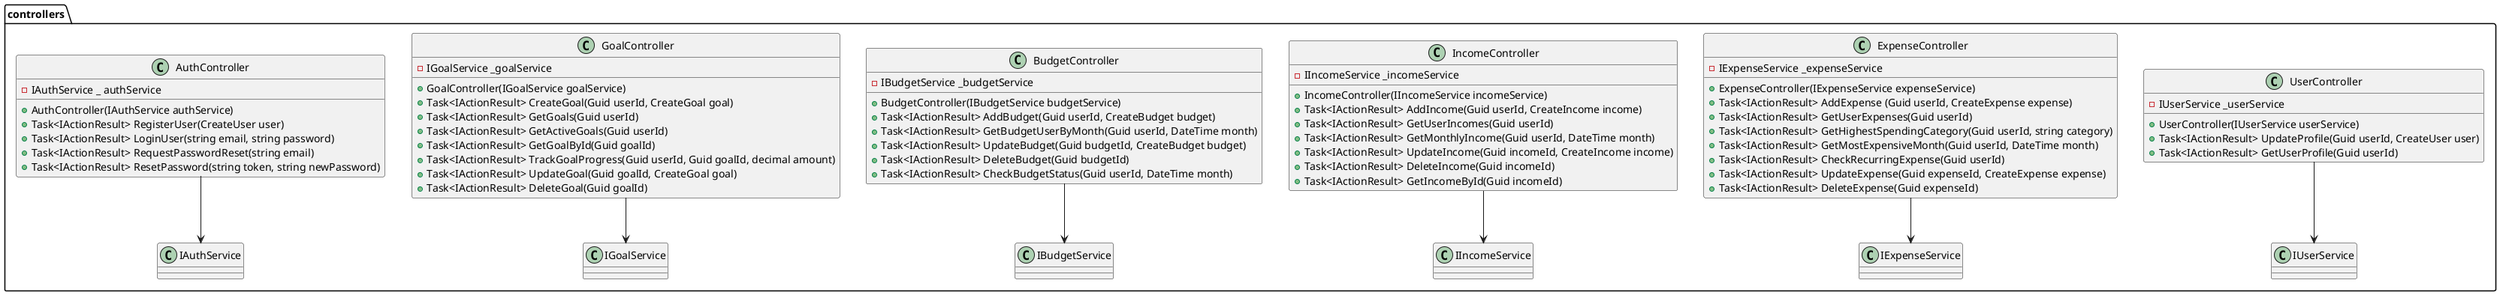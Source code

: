 @startuml controllers

package "controllers" {
    class UserController {
        - IUserService _userService
        + UserController(IUserService userService)
        + Task<IActionResult> UpdateProfile(Guid userId, CreateUser user)
        + Task<IActionResult> GetUserProfile(Guid userId)
    }

    class ExpenseController {
        - IExpenseService _expenseService
        + ExpenseController(IExpenseService expenseService)
        + Task<IActionResult> AddExpense (Guid userId, CreateExpense expense)
        + Task<IActionResult> GetUserExpenses(Guid userId)
        + Task<IActionResult> GetHighestSpendingCategory(Guid userId, string category)
        + Task<IActionResult> GetMostExpensiveMonth(Guid userId, DateTime month)
        + Task<IActionResult> CheckRecurringExpense(Guid userId)
        + Task<IActionResult> UpdateExpense(Guid expenseId, CreateExpense expense)
        + Task<IActionResult> DeleteExpense(Guid expenseId)
    }

    class IncomeController {
        - IIncomeService _incomeService
        + IncomeController(IIncomeService incomeService)
        + Task<IActionResult> AddIncome(Guid userId, CreateIncome income)
        + Task<IActionResult> GetUserIncomes(Guid userId)
        + Task<IActionResult> GetMonthlyIncome(Guid userId, DateTime month)
        + Task<IActionResult> UpdateIncome(Guid incomeId, CreateIncome income)
        + Task<IActionResult> DeleteIncome(Guid incomeId)
        + Task<IActionResult> GetIncomeById(Guid incomeId)
    }

    class BudgetController {
        - IBudgetService _budgetService
        + BudgetController(IBudgetService budgetService)
        + Task<IActionResult> AddBudget(Guid userId, CreateBudget budget)
        + Task<IActionResult> GetBudgetUserByMonth(Guid userId, DateTime month)
        + Task<IActionResult> UpdateBudget(Guid budgetId, CreateBudget budget)
        + Task<IActionResult> DeleteBudget(Guid budgetId)
        + Task<IActionResult> CheckBudgetStatus(Guid userId, DateTime month)
    }

    class GoalController {
        - IGoalService _goalService
        + GoalController(IGoalService goalService)
        + Task<IActionResult> CreateGoal(Guid userId, CreateGoal goal)
        + Task<IActionResult> GetGoals(Guid userId)
        + Task<IActionResult> GetActiveGoals(Guid userId)
        + Task<IActionResult> GetGoalById(Guid goalId)
        + Task<IActionResult> TrackGoalProgress(Guid userId, Guid goalId, decimal amount)
        + Task<IActionResult> UpdateGoal(Guid goalId, CreateGoal goal)
        + Task<IActionResult> DeleteGoal(Guid goalId)
    }

    class AuthController {
        - IAuthService _ authService
        + AuthController(IAuthService authService)
        + Task<IActionResult> RegisterUser(CreateUser user)
        + Task<IActionResult> LoginUser(string email, string password)
        + Task<IActionResult> RequestPasswordReset(string email)
        + Task<IActionResult> ResetPassword(string token, string newPassword)
    }

    UserController --> IUserService
    ExpenseController --> IExpenseService
    IncomeController --> IIncomeService
    BudgetController --> IBudgetService
    GoalController --> IGoalService
    AuthController --> IAuthService
}

@enduml